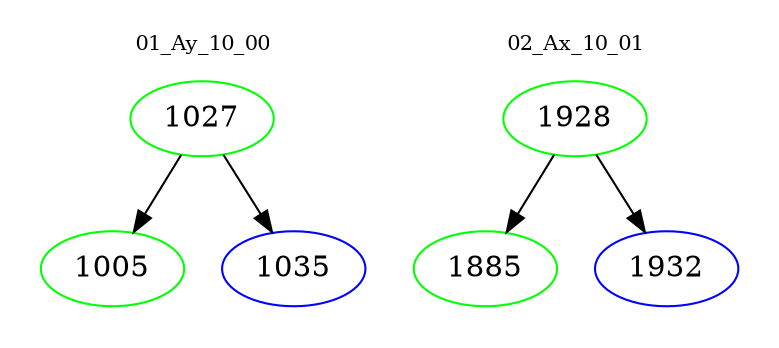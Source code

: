 digraph{
subgraph cluster_0 {
color = white
label = "01_Ay_10_00";
fontsize=10;
T0_1027 [label="1027", color="green"]
T0_1027 -> T0_1005 [color="black"]
T0_1005 [label="1005", color="green"]
T0_1027 -> T0_1035 [color="black"]
T0_1035 [label="1035", color="blue"]
}
subgraph cluster_1 {
color = white
label = "02_Ax_10_01";
fontsize=10;
T1_1928 [label="1928", color="green"]
T1_1928 -> T1_1885 [color="black"]
T1_1885 [label="1885", color="green"]
T1_1928 -> T1_1932 [color="black"]
T1_1932 [label="1932", color="blue"]
}
}
